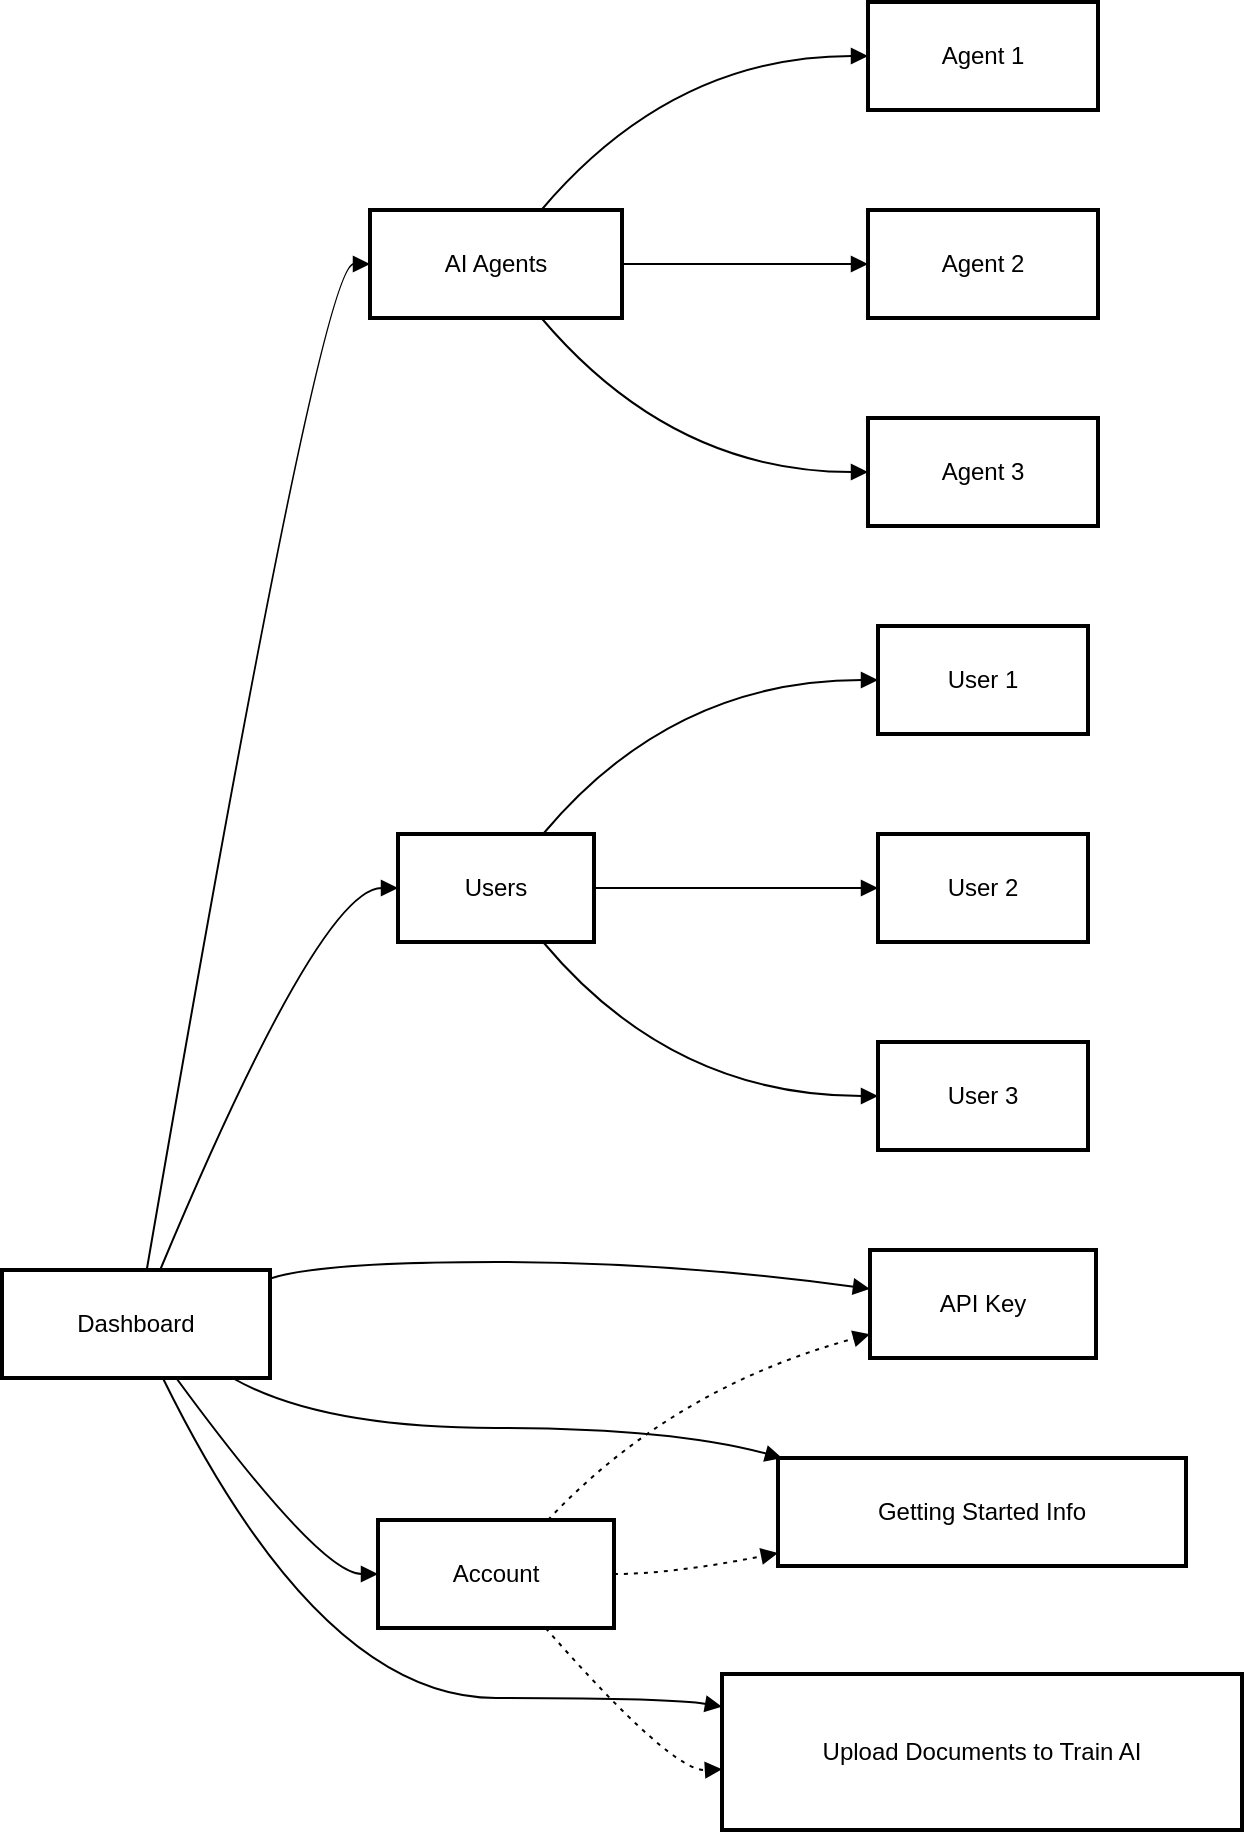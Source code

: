 <mxfile version="26.0.11">
  <diagram name="Page-1" id="9V7h8zZ8MHeq9afYbKaN">
    <mxGraphModel>
      <root>
        <mxCell id="0" />
        <mxCell id="1" parent="0" />
        <mxCell id="2" value="Dashboard" style="whiteSpace=wrap;strokeWidth=2;" vertex="1" parent="1">
          <mxGeometry x="8" y="642" width="134" height="54" as="geometry" />
        </mxCell>
        <mxCell id="3" value="AI Agents" style="whiteSpace=wrap;strokeWidth=2;" vertex="1" parent="1">
          <mxGeometry x="192" y="112" width="126" height="54" as="geometry" />
        </mxCell>
        <mxCell id="4" value="Users" style="whiteSpace=wrap;strokeWidth=2;" vertex="1" parent="1">
          <mxGeometry x="206" y="424" width="98" height="54" as="geometry" />
        </mxCell>
        <mxCell id="5" value="API Key" style="whiteSpace=wrap;strokeWidth=2;" vertex="1" parent="1">
          <mxGeometry x="442" y="632" width="113" height="54" as="geometry" />
        </mxCell>
        <mxCell id="6" value="Getting Started Info" style="whiteSpace=wrap;strokeWidth=2;" vertex="1" parent="1">
          <mxGeometry x="396" y="736" width="204" height="54" as="geometry" />
        </mxCell>
        <mxCell id="7" value="Upload Documents to Train AI" style="whiteSpace=wrap;strokeWidth=2;" vertex="1" parent="1">
          <mxGeometry x="368" y="844" width="260" height="78" as="geometry" />
        </mxCell>
        <mxCell id="8" value="Account" style="whiteSpace=wrap;strokeWidth=2;" vertex="1" parent="1">
          <mxGeometry x="196" y="767" width="118" height="54" as="geometry" />
        </mxCell>
        <mxCell id="9" value="Agent 1" style="whiteSpace=wrap;strokeWidth=2;" vertex="1" parent="1">
          <mxGeometry x="441" y="8" width="115" height="54" as="geometry" />
        </mxCell>
        <mxCell id="10" value="Agent 2" style="whiteSpace=wrap;strokeWidth=2;" vertex="1" parent="1">
          <mxGeometry x="441" y="112" width="115" height="54" as="geometry" />
        </mxCell>
        <mxCell id="11" value="Agent 3" style="whiteSpace=wrap;strokeWidth=2;" vertex="1" parent="1">
          <mxGeometry x="441" y="216" width="115" height="54" as="geometry" />
        </mxCell>
        <mxCell id="12" value="User 1" style="whiteSpace=wrap;strokeWidth=2;" vertex="1" parent="1">
          <mxGeometry x="446" y="320" width="105" height="54" as="geometry" />
        </mxCell>
        <mxCell id="13" value="User 2" style="whiteSpace=wrap;strokeWidth=2;" vertex="1" parent="1">
          <mxGeometry x="446" y="424" width="105" height="54" as="geometry" />
        </mxCell>
        <mxCell id="14" value="User 3" style="whiteSpace=wrap;strokeWidth=2;" vertex="1" parent="1">
          <mxGeometry x="446" y="528" width="105" height="54" as="geometry" />
        </mxCell>
        <mxCell id="15" value="" style="curved=1;startArrow=none;endArrow=block;exitX=0.54;exitY=0;entryX=0;entryY=0.5;" edge="1" parent="1" source="2" target="3">
          <mxGeometry relative="1" as="geometry">
            <Array as="points">
              <mxPoint x="167" y="139" />
            </Array>
          </mxGeometry>
        </mxCell>
        <mxCell id="16" value="" style="curved=1;startArrow=none;endArrow=block;exitX=0.59;exitY=0;entryX=0;entryY=0.5;" edge="1" parent="1" source="2" target="4">
          <mxGeometry relative="1" as="geometry">
            <Array as="points">
              <mxPoint x="167" y="451" />
            </Array>
          </mxGeometry>
        </mxCell>
        <mxCell id="17" value="" style="curved=1;startArrow=none;endArrow=block;exitX=1;exitY=0.08;entryX=0;entryY=0.36;" edge="1" parent="1" source="2" target="5">
          <mxGeometry relative="1" as="geometry">
            <Array as="points">
              <mxPoint x="167" y="638" />
              <mxPoint x="343" y="638" />
            </Array>
          </mxGeometry>
        </mxCell>
        <mxCell id="18" value="" style="curved=1;startArrow=none;endArrow=block;exitX=0.86;exitY=1;entryX=0.01;entryY=0;" edge="1" parent="1" source="2" target="6">
          <mxGeometry relative="1" as="geometry">
            <Array as="points">
              <mxPoint x="167" y="721" />
              <mxPoint x="343" y="721" />
            </Array>
          </mxGeometry>
        </mxCell>
        <mxCell id="19" value="" style="curved=1;startArrow=none;endArrow=block;exitX=0.6;exitY=1;entryX=0;entryY=0.21;" edge="1" parent="1" source="2" target="7">
          <mxGeometry relative="1" as="geometry">
            <Array as="points">
              <mxPoint x="167" y="856" />
              <mxPoint x="343" y="856" />
            </Array>
          </mxGeometry>
        </mxCell>
        <mxCell id="20" value="" style="curved=1;startArrow=none;endArrow=block;exitX=0.65;exitY=1;entryX=0;entryY=0.5;" edge="1" parent="1" source="2" target="8">
          <mxGeometry relative="1" as="geometry">
            <Array as="points">
              <mxPoint x="167" y="794" />
            </Array>
          </mxGeometry>
        </mxCell>
        <mxCell id="21" value="" style="curved=1;startArrow=none;endArrow=block;exitX=0.68;exitY=0;entryX=0;entryY=0.5;" edge="1" parent="1" source="3" target="9">
          <mxGeometry relative="1" as="geometry">
            <Array as="points">
              <mxPoint x="343" y="35" />
            </Array>
          </mxGeometry>
        </mxCell>
        <mxCell id="22" value="" style="curved=1;startArrow=none;endArrow=block;exitX=1;exitY=0.5;entryX=0;entryY=0.5;" edge="1" parent="1" source="3" target="10">
          <mxGeometry relative="1" as="geometry">
            <Array as="points" />
          </mxGeometry>
        </mxCell>
        <mxCell id="23" value="" style="curved=1;startArrow=none;endArrow=block;exitX=0.68;exitY=1;entryX=0;entryY=0.5;" edge="1" parent="1" source="3" target="11">
          <mxGeometry relative="1" as="geometry">
            <Array as="points">
              <mxPoint x="343" y="243" />
            </Array>
          </mxGeometry>
        </mxCell>
        <mxCell id="24" value="" style="curved=1;startArrow=none;endArrow=block;exitX=0.74;exitY=0;entryX=0;entryY=0.5;" edge="1" parent="1" source="4" target="12">
          <mxGeometry relative="1" as="geometry">
            <Array as="points">
              <mxPoint x="343" y="347" />
            </Array>
          </mxGeometry>
        </mxCell>
        <mxCell id="25" value="" style="curved=1;startArrow=none;endArrow=block;exitX=1;exitY=0.5;entryX=0;entryY=0.5;" edge="1" parent="1" source="4" target="13">
          <mxGeometry relative="1" as="geometry">
            <Array as="points" />
          </mxGeometry>
        </mxCell>
        <mxCell id="26" value="" style="curved=1;startArrow=none;endArrow=block;exitX=0.74;exitY=1;entryX=0;entryY=0.5;" edge="1" parent="1" source="4" target="14">
          <mxGeometry relative="1" as="geometry">
            <Array as="points">
              <mxPoint x="343" y="555" />
            </Array>
          </mxGeometry>
        </mxCell>
        <mxCell id="27" value="" style="curved=1;dashed=1;dashPattern=2 3;startArrow=none;endArrow=block;exitX=0.72;exitY=0;entryX=0;entryY=0.78;" edge="1" parent="1" source="8" target="5">
          <mxGeometry relative="1" as="geometry">
            <Array as="points">
              <mxPoint x="343" y="701" />
            </Array>
          </mxGeometry>
        </mxCell>
        <mxCell id="28" value="" style="curved=1;dashed=1;dashPattern=2 3;startArrow=none;endArrow=block;exitX=1;exitY=0.5;entryX=0;entryY=0.88;" edge="1" parent="1" source="8" target="6">
          <mxGeometry relative="1" as="geometry">
            <Array as="points">
              <mxPoint x="343" y="794" />
            </Array>
          </mxGeometry>
        </mxCell>
        <mxCell id="29" value="" style="curved=1;dashed=1;dashPattern=2 3;startArrow=none;endArrow=block;exitX=0.71;exitY=1;entryX=0;entryY=0.61;" edge="1" parent="1" source="8" target="7">
          <mxGeometry relative="1" as="geometry">
            <Array as="points">
              <mxPoint x="343" y="893" />
            </Array>
          </mxGeometry>
        </mxCell>
      </root>
    </mxGraphModel>
  </diagram>
</mxfile>
